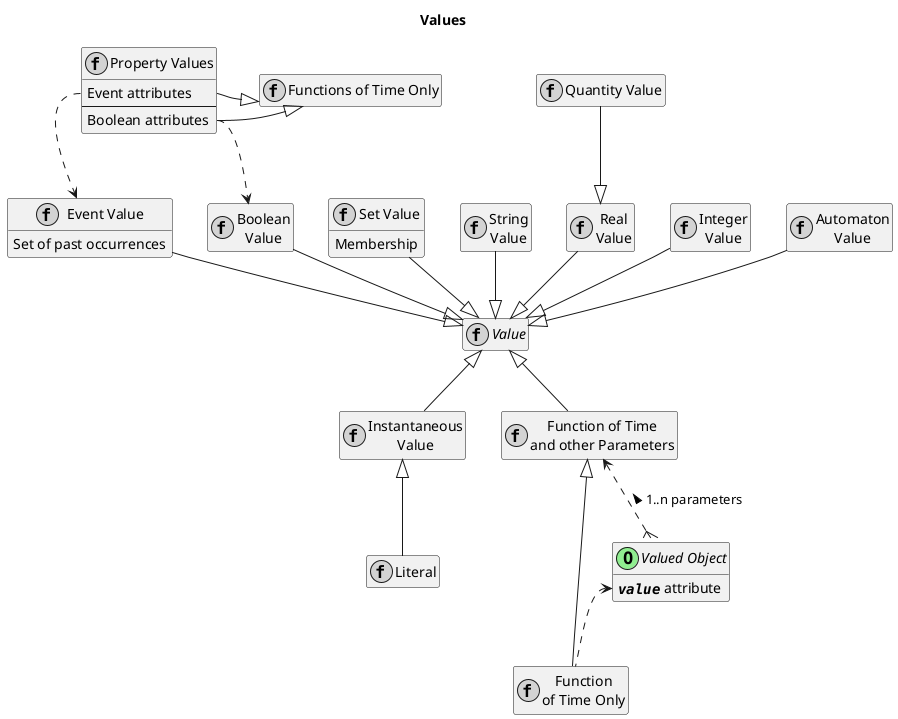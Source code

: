 @startuml
'header FORM-L Meta-Model
title "Values"
'footer Page 24
hide empty members

abstract class Value << (f, LightGrey) >>
class "Instantaneous\nValue" as iValue << (f, LightGrey) >>
class "Function\nof Time Only" as tValue  << (f, LightGrey) >>
class "Function of Time\nand other Parameters" as fValue  << (f, LightGrey) >>
class Literal << (f, LightGrey) >>

Value <|-- iValue
iValue <|-- Literal
fValue <|-- tValue
Value <|-- fValue

abstract class "Valued Object" as vObject << (O, LightGreen ) >>
fValue <..{ vObject : < 1..n parameters

abstract class vObject {
  <font:monospaced><b><i>value</font> attribute
}
vObject::attribute <.. tValue 

class "Event Value" as Event << (f, LightGrey) >>
class "Boolean\nValue" as Boolean << (f, LightGrey) >>
class "Automaton\nValue" as Statechart << (f, LightGrey) >>
class "Integer\nValue" as Integer << (f, LightGrey) >>
class "Real\nValue" as Real << (f, LightGrey) >>
class "Quantity Value" as Quantity << (f, LightGrey) >>
class "String\nValue" as String << (f, LightGrey) >>
class "Set Value" as Set << (f, LightGrey) >>
class "Property Values" as Property << (f, LightGrey) >>

Value <|-up- Boolean
Value <|-up- Statechart
Value <|-up- Integer
Value <|-up- Real
Real <|-up- Quantity
Value <|-up- String
Value <|-up- Event
Value <|-up- Set
Property::Boolean ..> Boolean
Property::Event ..> Event

class "Functions of Time Only" as tValue2  << (f, LightGrey) >>
tValue2 <|-left- Property::Boolean
tValue2 <|-left- Property::Event

class Event {
  Set of past occurrences
}

class Set {
  Membership
}

class Property {
  Event attributes
  --
  Boolean attributes
}
@enduml